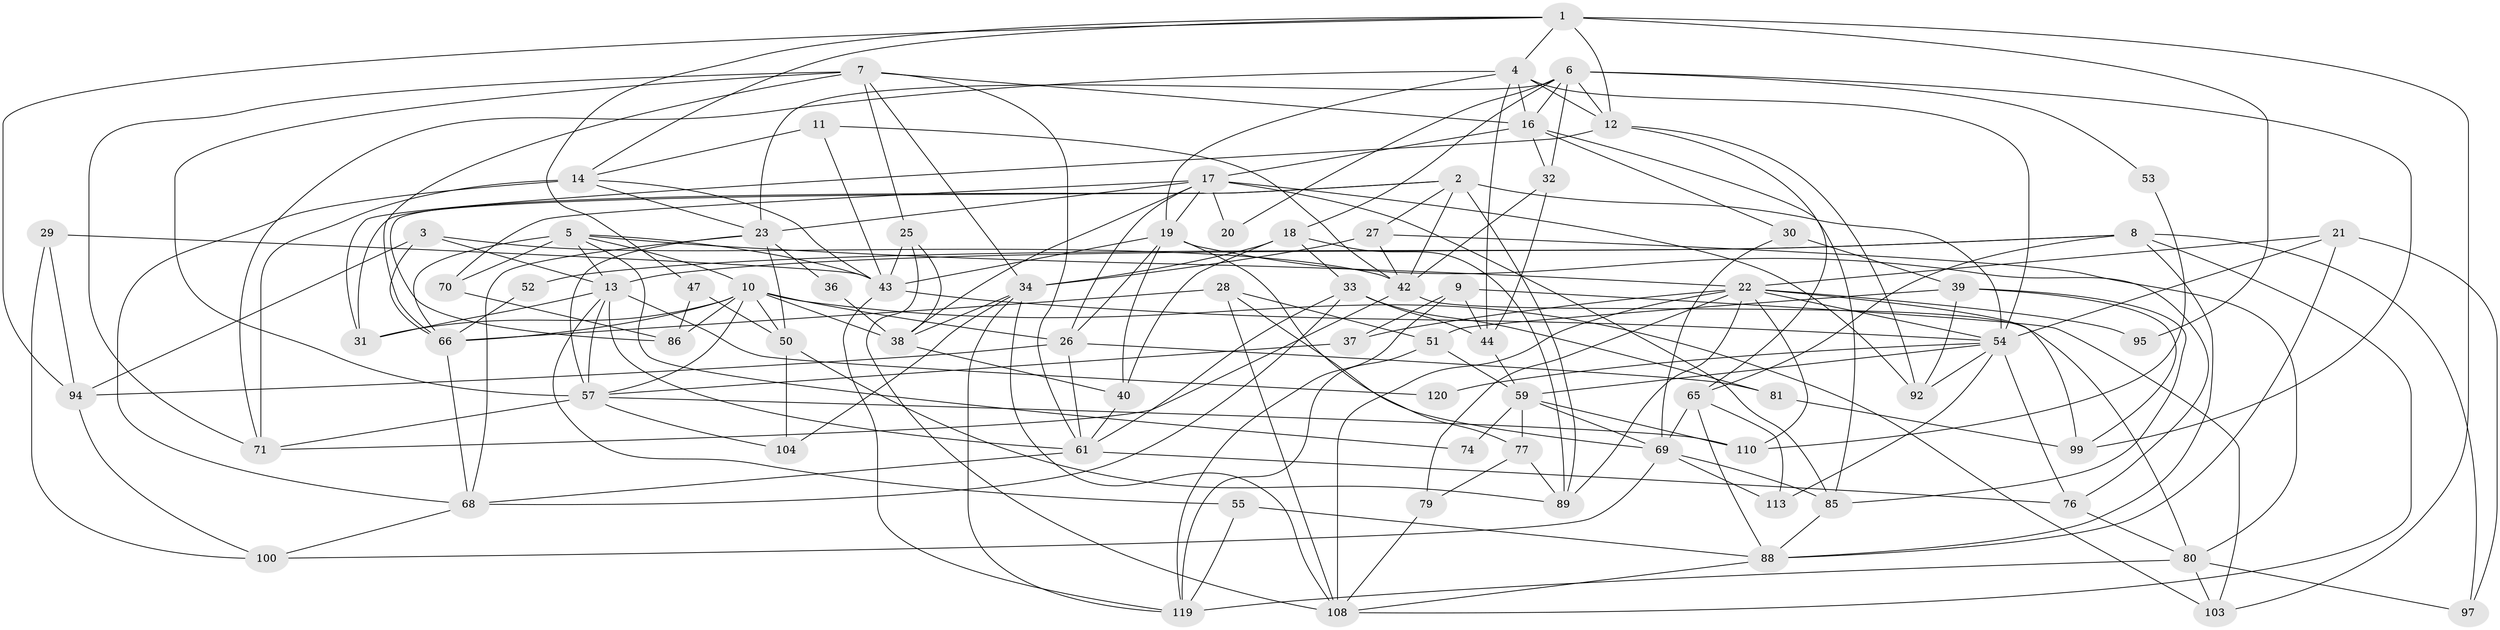 // original degree distribution, {3: 0.25806451612903225, 4: 0.31451612903225806, 2: 0.12096774193548387, 6: 0.06451612903225806, 5: 0.1935483870967742, 9: 0.008064516129032258, 7: 0.024193548387096774, 8: 0.016129032258064516}
// Generated by graph-tools (version 1.1) at 2025/11/02/27/25 16:11:19]
// undirected, 79 vertices, 200 edges
graph export_dot {
graph [start="1"]
  node [color=gray90,style=filled];
  1 [super="+49"];
  2 [super="+15"];
  3;
  4 [super="+41"];
  5 [super="+98"];
  6 [super="+67"];
  7 [super="+72"];
  8 [super="+87"];
  9 [super="+96"];
  10 [super="+101"];
  11;
  12 [super="+58"];
  13 [super="+78"];
  14 [super="+107"];
  16 [super="+24"];
  17 [super="+118"];
  18 [super="+63"];
  19 [super="+114"];
  20;
  21 [super="+35"];
  22 [super="+46"];
  23 [super="+111"];
  25;
  26 [super="+83"];
  27 [super="+90"];
  28;
  29;
  30;
  31;
  32;
  33 [super="+48"];
  34 [super="+60"];
  36;
  37;
  38 [super="+45"];
  39 [super="+73"];
  40 [super="+106"];
  42 [super="+82"];
  43 [super="+116"];
  44 [super="+117"];
  47;
  50 [super="+75"];
  51;
  52;
  53;
  54 [super="+56"];
  55 [super="+102"];
  57 [super="+62"];
  59 [super="+64"];
  61 [super="+122"];
  65;
  66 [super="+121"];
  68 [super="+109"];
  69 [super="+93"];
  70;
  71 [super="+84"];
  74;
  76;
  77;
  79 [super="+124"];
  80 [super="+91"];
  81;
  85 [super="+112"];
  86 [super="+105"];
  88;
  89;
  92;
  94 [super="+115"];
  95;
  97;
  99;
  100;
  103;
  104;
  108 [super="+123"];
  110;
  113;
  119;
  120;
  1 -- 14;
  1 -- 95 [weight=2];
  1 -- 103;
  1 -- 94;
  1 -- 47;
  1 -- 4;
  1 -- 12;
  2 -- 89;
  2 -- 54;
  2 -- 86;
  2 -- 31;
  2 -- 42;
  2 -- 27;
  3 -- 13;
  3 -- 94;
  3 -- 66;
  3 -- 42;
  4 -- 12 [weight=2];
  4 -- 19;
  4 -- 54;
  4 -- 71;
  4 -- 44;
  4 -- 16;
  5 -- 22;
  5 -- 66;
  5 -- 70;
  5 -- 74;
  5 -- 10;
  5 -- 43;
  5 -- 13;
  6 -- 18;
  6 -- 23;
  6 -- 32;
  6 -- 16;
  6 -- 99;
  6 -- 20;
  6 -- 53;
  6 -- 12;
  7 -- 61;
  7 -- 16;
  7 -- 34;
  7 -- 66;
  7 -- 25;
  7 -- 57;
  7 -- 71;
  8 -- 97;
  8 -- 52;
  8 -- 88;
  8 -- 65;
  8 -- 108;
  8 -- 13;
  9 -- 37;
  9 -- 44;
  9 -- 119;
  9 -- 103;
  10 -- 26;
  10 -- 103;
  10 -- 31;
  10 -- 50;
  10 -- 66;
  10 -- 57;
  10 -- 86;
  10 -- 38;
  11 -- 42;
  11 -- 43;
  11 -- 14;
  12 -- 31;
  12 -- 65;
  12 -- 92;
  13 -- 31;
  13 -- 120;
  13 -- 57;
  13 -- 61;
  13 -- 55;
  14 -- 68;
  14 -- 71;
  14 -- 43;
  14 -- 23;
  16 -- 85;
  16 -- 32;
  16 -- 30;
  16 -- 17;
  17 -- 26;
  17 -- 23;
  17 -- 70;
  17 -- 19;
  17 -- 20;
  17 -- 85;
  17 -- 92;
  17 -- 38;
  18 -- 33;
  18 -- 89;
  18 -- 40;
  18 -- 34;
  19 -- 40;
  19 -- 76;
  19 -- 77;
  19 -- 43;
  19 -- 26;
  21 -- 88;
  21 -- 54;
  21 -- 97;
  21 -- 22;
  22 -- 54;
  22 -- 108;
  22 -- 79;
  22 -- 89;
  22 -- 99;
  22 -- 110;
  22 -- 37;
  22 -- 95;
  23 -- 50;
  23 -- 57;
  23 -- 36;
  23 -- 68;
  25 -- 38;
  25 -- 108;
  25 -- 43;
  26 -- 94;
  26 -- 81;
  26 -- 61;
  27 -- 80;
  27 -- 34;
  27 -- 42;
  28 -- 51;
  28 -- 108;
  28 -- 66;
  28 -- 69;
  29 -- 100;
  29 -- 94;
  29 -- 43;
  30 -- 39;
  30 -- 69;
  32 -- 44;
  32 -- 42;
  33 -- 44 [weight=2];
  33 -- 81;
  33 -- 61;
  33 -- 68;
  34 -- 38;
  34 -- 119;
  34 -- 104;
  34 -- 108;
  36 -- 38;
  37 -- 57;
  38 -- 40;
  39 -- 99;
  39 -- 51;
  39 -- 92;
  39 -- 85;
  40 -- 61;
  42 -- 80;
  42 -- 71;
  43 -- 54;
  43 -- 119;
  44 -- 59;
  47 -- 50;
  47 -- 86;
  50 -- 89;
  50 -- 104;
  51 -- 119;
  51 -- 59;
  52 -- 66;
  53 -- 110;
  54 -- 76;
  54 -- 59;
  54 -- 92;
  54 -- 120;
  54 -- 113;
  55 -- 88;
  55 -- 119;
  57 -- 71;
  57 -- 104;
  57 -- 110;
  59 -- 77;
  59 -- 69;
  59 -- 74;
  59 -- 110;
  61 -- 68;
  61 -- 76;
  65 -- 88;
  65 -- 113;
  65 -- 69;
  66 -- 68;
  68 -- 100;
  69 -- 113;
  69 -- 85;
  69 -- 100;
  70 -- 86;
  76 -- 80;
  77 -- 79;
  77 -- 89;
  79 -- 108;
  80 -- 119;
  80 -- 97;
  80 -- 103;
  81 -- 99;
  85 -- 88;
  88 -- 108;
  94 -- 100;
}
